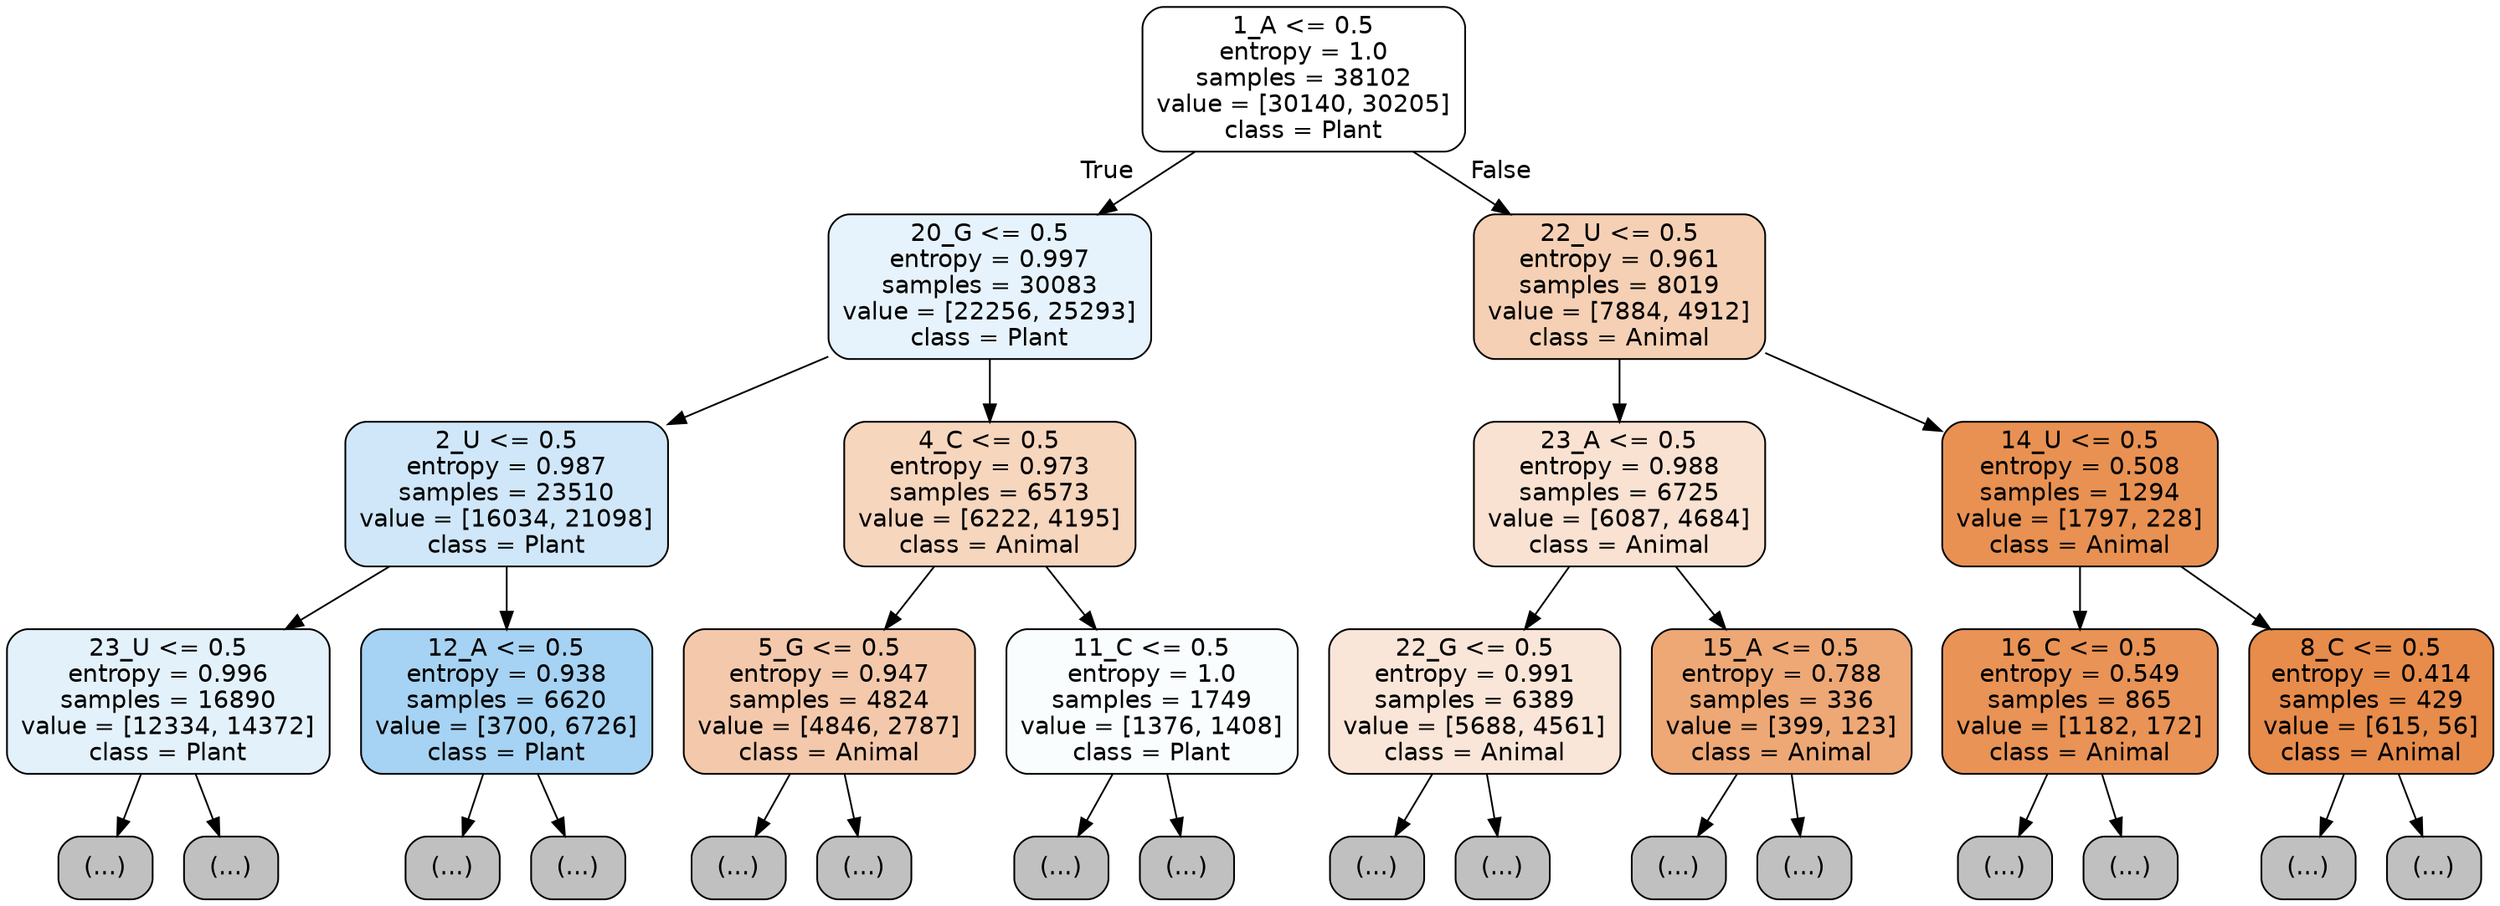 digraph Tree {
node [shape=box, style="filled, rounded", color="black", fontname="helvetica"] ;
edge [fontname="helvetica"] ;
0 [label="1_A <= 0.5\nentropy = 1.0\nsamples = 38102\nvalue = [30140, 30205]\nclass = Plant", fillcolor="#ffffff"] ;
1 [label="20_G <= 0.5\nentropy = 0.997\nsamples = 30083\nvalue = [22256, 25293]\nclass = Plant", fillcolor="#e7f3fc"] ;
0 -> 1 [labeldistance=2.5, labelangle=45, headlabel="True"] ;
2 [label="2_U <= 0.5\nentropy = 0.987\nsamples = 23510\nvalue = [16034, 21098]\nclass = Plant", fillcolor="#cfe7f9"] ;
1 -> 2 ;
3 [label="23_U <= 0.5\nentropy = 0.996\nsamples = 16890\nvalue = [12334, 14372]\nclass = Plant", fillcolor="#e3f1fb"] ;
2 -> 3 ;
4 [label="(...)", fillcolor="#C0C0C0"] ;
3 -> 4 ;
6641 [label="(...)", fillcolor="#C0C0C0"] ;
3 -> 6641 ;
6894 [label="12_A <= 0.5\nentropy = 0.938\nsamples = 6620\nvalue = [3700, 6726]\nclass = Plant", fillcolor="#a6d3f3"] ;
2 -> 6894 ;
6895 [label="(...)", fillcolor="#C0C0C0"] ;
6894 -> 6895 ;
8854 [label="(...)", fillcolor="#C0C0C0"] ;
6894 -> 8854 ;
9539 [label="4_C <= 0.5\nentropy = 0.973\nsamples = 6573\nvalue = [6222, 4195]\nclass = Animal", fillcolor="#f7d6be"] ;
1 -> 9539 ;
9540 [label="5_G <= 0.5\nentropy = 0.947\nsamples = 4824\nvalue = [4846, 2787]\nclass = Animal", fillcolor="#f4c9ab"] ;
9539 -> 9540 ;
9541 [label="(...)", fillcolor="#C0C0C0"] ;
9540 -> 9541 ;
11152 [label="(...)", fillcolor="#C0C0C0"] ;
9540 -> 11152 ;
12009 [label="11_C <= 0.5\nentropy = 1.0\nsamples = 1749\nvalue = [1376, 1408]\nclass = Plant", fillcolor="#fafdfe"] ;
9539 -> 12009 ;
12010 [label="(...)", fillcolor="#C0C0C0"] ;
12009 -> 12010 ;
12585 [label="(...)", fillcolor="#C0C0C0"] ;
12009 -> 12585 ;
12720 [label="22_U <= 0.5\nentropy = 0.961\nsamples = 8019\nvalue = [7884, 4912]\nclass = Animal", fillcolor="#f5d0b4"] ;
0 -> 12720 [labeldistance=2.5, labelangle=-45, headlabel="False"] ;
12721 [label="23_A <= 0.5\nentropy = 0.988\nsamples = 6725\nvalue = [6087, 4684]\nclass = Animal", fillcolor="#f9e2d1"] ;
12720 -> 12721 ;
12722 [label="22_G <= 0.5\nentropy = 0.991\nsamples = 6389\nvalue = [5688, 4561]\nclass = Animal", fillcolor="#fae6d8"] ;
12721 -> 12722 ;
12723 [label="(...)", fillcolor="#C0C0C0"] ;
12722 -> 12723 ;
15542 [label="(...)", fillcolor="#C0C0C0"] ;
12722 -> 15542 ;
15957 [label="15_A <= 0.5\nentropy = 0.788\nsamples = 336\nvalue = [399, 123]\nclass = Animal", fillcolor="#eda876"] ;
12721 -> 15957 ;
15958 [label="(...)", fillcolor="#C0C0C0"] ;
15957 -> 15958 ;
16057 [label="(...)", fillcolor="#C0C0C0"] ;
15957 -> 16057 ;
16098 [label="14_U <= 0.5\nentropy = 0.508\nsamples = 1294\nvalue = [1797, 228]\nclass = Animal", fillcolor="#e89152"] ;
12720 -> 16098 ;
16099 [label="16_C <= 0.5\nentropy = 0.549\nsamples = 865\nvalue = [1182, 172]\nclass = Animal", fillcolor="#e99356"] ;
16098 -> 16099 ;
16100 [label="(...)", fillcolor="#C0C0C0"] ;
16099 -> 16100 ;
16329 [label="(...)", fillcolor="#C0C0C0"] ;
16099 -> 16329 ;
16386 [label="8_C <= 0.5\nentropy = 0.414\nsamples = 429\nvalue = [615, 56]\nclass = Animal", fillcolor="#e78c4b"] ;
16098 -> 16386 ;
16387 [label="(...)", fillcolor="#C0C0C0"] ;
16386 -> 16387 ;
16516 [label="(...)", fillcolor="#C0C0C0"] ;
16386 -> 16516 ;
}